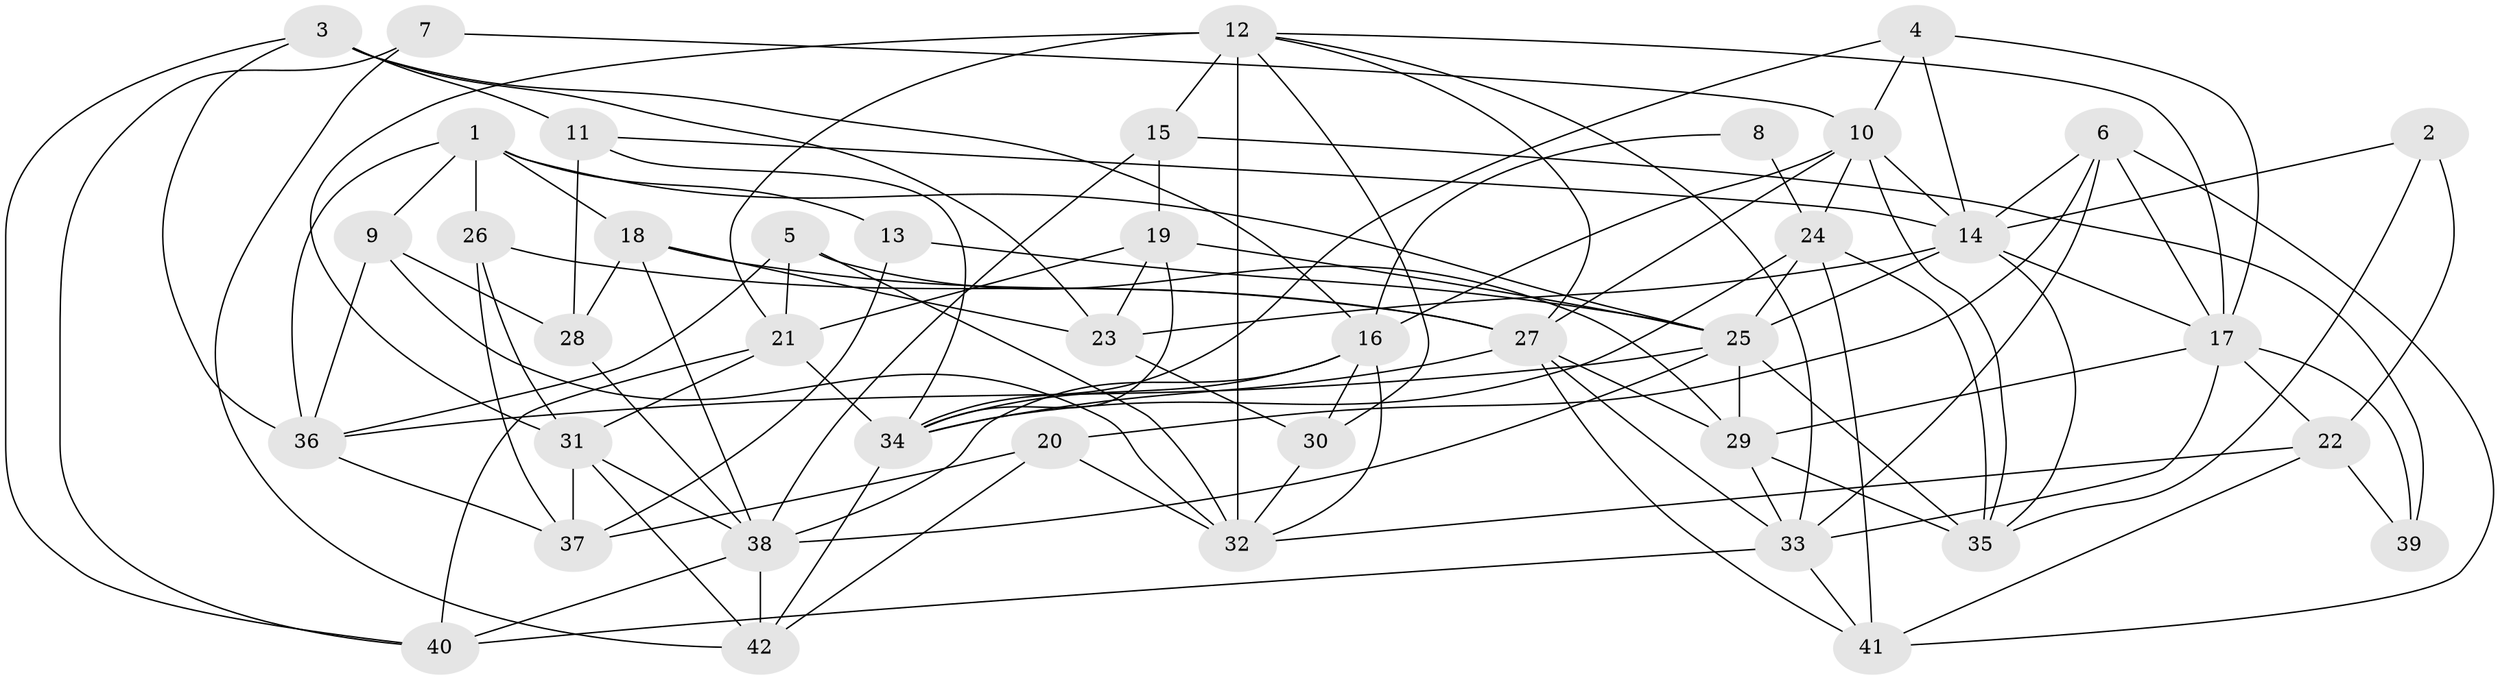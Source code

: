 // original degree distribution, {3: 0.31645569620253167, 5: 0.16455696202531644, 2: 0.10126582278481013, 4: 0.25316455696202533, 6: 0.13924050632911392, 7: 0.02531645569620253}
// Generated by graph-tools (version 1.1) at 2025/50/03/09/25 03:50:09]
// undirected, 42 vertices, 114 edges
graph export_dot {
graph [start="1"]
  node [color=gray90,style=filled];
  1;
  2;
  3;
  4;
  5;
  6;
  7;
  8;
  9;
  10;
  11;
  12;
  13;
  14;
  15;
  16;
  17;
  18;
  19;
  20;
  21;
  22;
  23;
  24;
  25;
  26;
  27;
  28;
  29;
  30;
  31;
  32;
  33;
  34;
  35;
  36;
  37;
  38;
  39;
  40;
  41;
  42;
  1 -- 9 [weight=1.0];
  1 -- 13 [weight=1.0];
  1 -- 18 [weight=1.0];
  1 -- 25 [weight=1.0];
  1 -- 26 [weight=1.0];
  1 -- 36 [weight=1.0];
  2 -- 14 [weight=1.0];
  2 -- 22 [weight=1.0];
  2 -- 35 [weight=1.0];
  3 -- 11 [weight=1.0];
  3 -- 16 [weight=1.0];
  3 -- 23 [weight=1.0];
  3 -- 36 [weight=1.0];
  3 -- 40 [weight=1.0];
  4 -- 10 [weight=1.0];
  4 -- 14 [weight=1.0];
  4 -- 17 [weight=1.0];
  4 -- 34 [weight=1.0];
  5 -- 21 [weight=1.0];
  5 -- 29 [weight=1.0];
  5 -- 32 [weight=1.0];
  5 -- 36 [weight=1.0];
  6 -- 14 [weight=1.0];
  6 -- 17 [weight=1.0];
  6 -- 20 [weight=1.0];
  6 -- 33 [weight=1.0];
  6 -- 41 [weight=1.0];
  7 -- 10 [weight=1.0];
  7 -- 40 [weight=1.0];
  7 -- 42 [weight=1.0];
  8 -- 16 [weight=1.0];
  8 -- 24 [weight=1.0];
  9 -- 28 [weight=1.0];
  9 -- 32 [weight=1.0];
  9 -- 36 [weight=1.0];
  10 -- 14 [weight=1.0];
  10 -- 16 [weight=1.0];
  10 -- 24 [weight=1.0];
  10 -- 27 [weight=1.0];
  10 -- 35 [weight=1.0];
  11 -- 14 [weight=1.0];
  11 -- 28 [weight=1.0];
  11 -- 34 [weight=1.0];
  12 -- 15 [weight=1.0];
  12 -- 17 [weight=1.0];
  12 -- 21 [weight=2.0];
  12 -- 27 [weight=1.0];
  12 -- 30 [weight=1.0];
  12 -- 31 [weight=1.0];
  12 -- 32 [weight=1.0];
  12 -- 33 [weight=1.0];
  13 -- 25 [weight=1.0];
  13 -- 37 [weight=1.0];
  14 -- 17 [weight=1.0];
  14 -- 23 [weight=1.0];
  14 -- 25 [weight=1.0];
  14 -- 35 [weight=1.0];
  15 -- 19 [weight=1.0];
  15 -- 38 [weight=1.0];
  15 -- 39 [weight=1.0];
  16 -- 30 [weight=1.0];
  16 -- 32 [weight=1.0];
  16 -- 34 [weight=1.0];
  16 -- 38 [weight=1.0];
  17 -- 22 [weight=2.0];
  17 -- 29 [weight=1.0];
  17 -- 33 [weight=1.0];
  17 -- 39 [weight=1.0];
  18 -- 23 [weight=1.0];
  18 -- 27 [weight=1.0];
  18 -- 28 [weight=2.0];
  18 -- 38 [weight=1.0];
  19 -- 21 [weight=1.0];
  19 -- 23 [weight=1.0];
  19 -- 25 [weight=1.0];
  19 -- 34 [weight=1.0];
  20 -- 32 [weight=1.0];
  20 -- 37 [weight=1.0];
  20 -- 42 [weight=1.0];
  21 -- 31 [weight=1.0];
  21 -- 34 [weight=1.0];
  21 -- 40 [weight=1.0];
  22 -- 32 [weight=1.0];
  22 -- 39 [weight=1.0];
  22 -- 41 [weight=1.0];
  23 -- 30 [weight=1.0];
  24 -- 25 [weight=2.0];
  24 -- 34 [weight=1.0];
  24 -- 35 [weight=2.0];
  24 -- 41 [weight=1.0];
  25 -- 29 [weight=1.0];
  25 -- 35 [weight=1.0];
  25 -- 36 [weight=1.0];
  25 -- 38 [weight=1.0];
  26 -- 27 [weight=1.0];
  26 -- 31 [weight=1.0];
  26 -- 37 [weight=1.0];
  27 -- 29 [weight=1.0];
  27 -- 33 [weight=1.0];
  27 -- 34 [weight=1.0];
  27 -- 41 [weight=1.0];
  28 -- 38 [weight=1.0];
  29 -- 33 [weight=1.0];
  29 -- 35 [weight=1.0];
  30 -- 32 [weight=1.0];
  31 -- 37 [weight=1.0];
  31 -- 38 [weight=1.0];
  31 -- 42 [weight=1.0];
  33 -- 40 [weight=1.0];
  33 -- 41 [weight=1.0];
  34 -- 42 [weight=1.0];
  36 -- 37 [weight=1.0];
  38 -- 40 [weight=1.0];
  38 -- 42 [weight=1.0];
}
